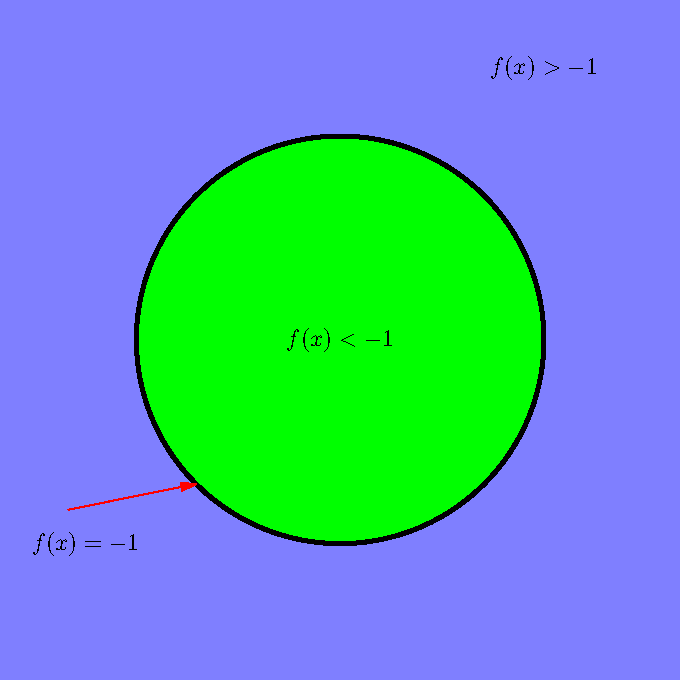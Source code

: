 import graph;
import plain;
import contour;
size(12cm);
filldraw((-5,5)--(5,5)--(5,-5)--(-5,-5)--cycle,lightblue,invisible);
filldraw(Circle((0,0),3),green,black+2);
label("$f(x)<-1$",(0,0));
label("$f(x)>-1$",(3,4));
label("$f(x)=-1$",(-3.75,-3));
draw((-4,-2.5)--(3,0)*expi(-3*pi/4),red,EndArrow);
